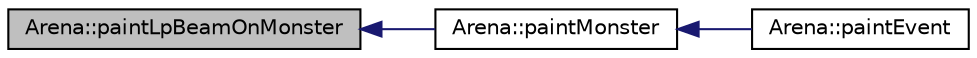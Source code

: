 digraph "Arena::paintLpBeamOnMonster"
{
  bgcolor="transparent";
  edge [fontname="Helvetica",fontsize="10",labelfontname="Helvetica",labelfontsize="10"];
  node [fontname="Helvetica",fontsize="10",shape=record];
  rankdir="LR";
  Node538 [label="Arena::paintLpBeamOnMonster",height=0.2,width=0.4,color="black", fillcolor="grey75", style="filled", fontcolor="black"];
  Node538 -> Node539 [dir="back",color="midnightblue",fontsize="10",style="solid",fontname="Helvetica"];
  Node539 [label="Arena::paintMonster",height=0.2,width=0.4,color="black",URL="$classArena.html#a53187edf7aad816c2d2543091a6ec8c6"];
  Node539 -> Node540 [dir="back",color="midnightblue",fontsize="10",style="solid",fontname="Helvetica"];
  Node540 [label="Arena::paintEvent",height=0.2,width=0.4,color="black",URL="$classArena.html#a4c569be6d5527861c63e1b2bf0016e95",tooltip="Hauptzeichenevent, welche das gesamte Spielfeld inklusive aller Objekte zeichnet. ..."];
}
